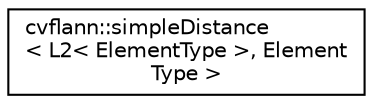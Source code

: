 digraph "Graphical Class Hierarchy"
{
 // LATEX_PDF_SIZE
  edge [fontname="Helvetica",fontsize="10",labelfontname="Helvetica",labelfontsize="10"];
  node [fontname="Helvetica",fontsize="10",shape=record];
  rankdir="LR";
  Node0 [label="cvflann::simpleDistance\l\< L2\< ElementType \>, Element\lType \>",height=0.2,width=0.4,color="black", fillcolor="white", style="filled",URL="$structcvflann_1_1simple_distance_3_01_l2_3_01_element_type_01_4_00_01_element_type_01_4.html",tooltip=" "];
}
